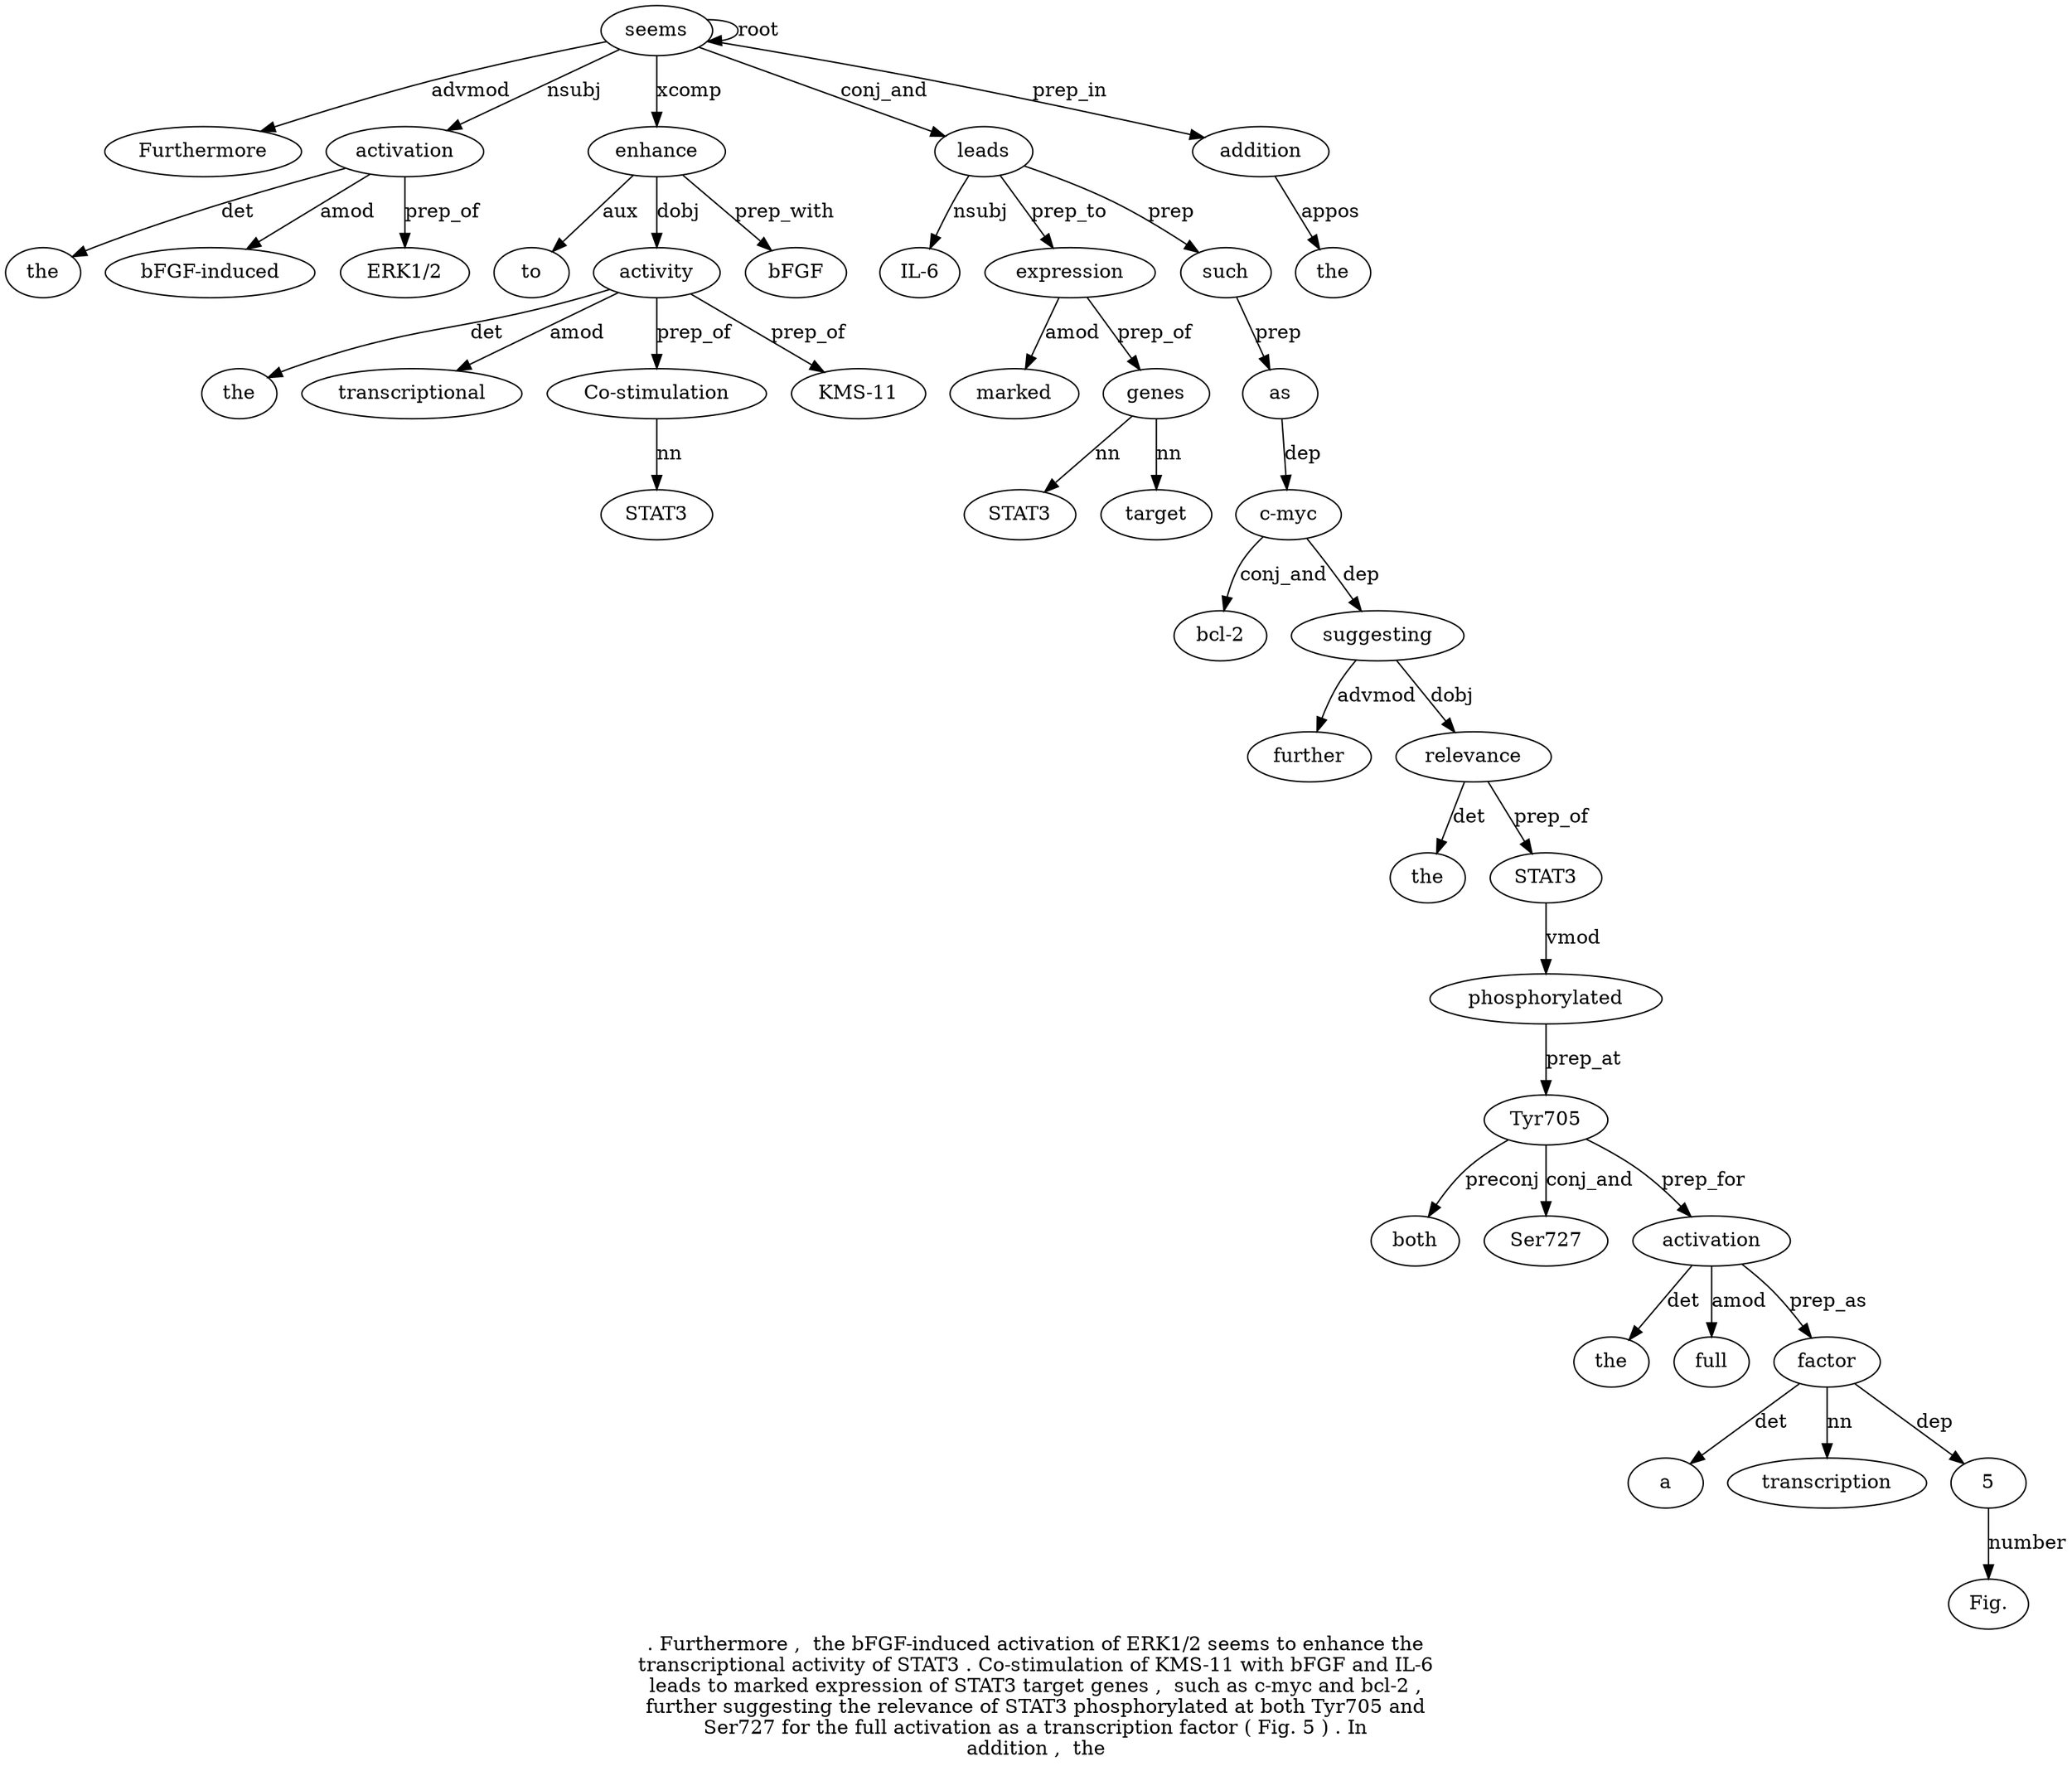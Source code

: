 digraph ". Furthermore ,  the bFGF-induced activation of ERK1/2 seems to enhance the transcriptional activity of STAT3 . Co-stimulation of KMS-11 with bFGF and IL-6 leads to marked expression of STAT3 target genes ,  such as c-myc and bcl-2 ,  further suggesting the relevance of STAT3 phosphorylated at both Tyr705 and Ser727 for the full activation as a transcription factor ( Fig. 5 ) . In addition ,  the" {
label=". Furthermore ,  the bFGF-induced activation of ERK1/2 seems to enhance the
transcriptional activity of STAT3 . Co-stimulation of KMS-11 with bFGF and IL-6
leads to marked expression of STAT3 target genes ,  such as c-myc and bcl-2 ,
further suggesting the relevance of STAT3 phosphorylated at both Tyr705 and
Ser727 for the full activation as a transcription factor ( Fig. 5 ) . In
addition ,  the";
seems9 [style=filled, fillcolor=white, label=seems];
Furthermore2 [style=filled, fillcolor=white, label=Furthermore];
seems9 -> Furthermore2  [label=advmod];
activation6 [style=filled, fillcolor=white, label=activation];
the4 [style=filled, fillcolor=white, label=the];
activation6 -> the4  [label=det];
"bFGF-induced5" [style=filled, fillcolor=white, label="bFGF-induced"];
activation6 -> "bFGF-induced5"  [label=amod];
seems9 -> activation6  [label=nsubj];
"ERK1/28" [style=filled, fillcolor=white, label="ERK1/2"];
activation6 -> "ERK1/28"  [label=prep_of];
seems9 -> seems9  [label=root];
enhance11 [style=filled, fillcolor=white, label=enhance];
to10 [style=filled, fillcolor=white, label=to];
enhance11 -> to10  [label=aux];
seems9 -> enhance11  [label=xcomp];
activity14 [style=filled, fillcolor=white, label=activity];
the12 [style=filled, fillcolor=white, label=the];
activity14 -> the12  [label=det];
transcriptional13 [style=filled, fillcolor=white, label=transcriptional];
activity14 -> transcriptional13  [label=amod];
enhance11 -> activity14  [label=dobj];
"Co-stimulation18" [style=filled, fillcolor=white, label="Co-stimulation"];
STAT316 [style=filled, fillcolor=white, label=STAT3];
"Co-stimulation18" -> STAT316  [label=nn];
activity14 -> "Co-stimulation18"  [label=prep_of];
"KMS-1120" [style=filled, fillcolor=white, label="KMS-11"];
activity14 -> "KMS-1120"  [label=prep_of];
bFGF22 [style=filled, fillcolor=white, label=bFGF];
enhance11 -> bFGF22  [label=prep_with];
leads25 [style=filled, fillcolor=white, label=leads];
"IL-624" [style=filled, fillcolor=white, label="IL-6"];
leads25 -> "IL-624"  [label=nsubj];
seems9 -> leads25  [label=conj_and];
expression28 [style=filled, fillcolor=white, label=expression];
marked27 [style=filled, fillcolor=white, label=marked];
expression28 -> marked27  [label=amod];
leads25 -> expression28  [label=prep_to];
genes32 [style=filled, fillcolor=white, label=genes];
STAT330 [style=filled, fillcolor=white, label=STAT3];
genes32 -> STAT330  [label=nn];
target31 [style=filled, fillcolor=white, label=target];
genes32 -> target31  [label=nn];
expression28 -> genes32  [label=prep_of];
such34 [style=filled, fillcolor=white, label=such];
leads25 -> such34  [label=prep];
as35 [style=filled, fillcolor=white, label=as];
such34 -> as35  [label=prep];
"c-myc36" [style=filled, fillcolor=white, label="c-myc"];
as35 -> "c-myc36"  [label=dep];
"bcl-238" [style=filled, fillcolor=white, label="bcl-2"];
"c-myc36" -> "bcl-238"  [label=conj_and];
suggesting41 [style=filled, fillcolor=white, label=suggesting];
further40 [style=filled, fillcolor=white, label=further];
suggesting41 -> further40  [label=advmod];
"c-myc36" -> suggesting41  [label=dep];
relevance43 [style=filled, fillcolor=white, label=relevance];
the42 [style=filled, fillcolor=white, label=the];
relevance43 -> the42  [label=det];
suggesting41 -> relevance43  [label=dobj];
STAT345 [style=filled, fillcolor=white, label=STAT3];
relevance43 -> STAT345  [label=prep_of];
phosphorylated46 [style=filled, fillcolor=white, label=phosphorylated];
STAT345 -> phosphorylated46  [label=vmod];
Tyr70549 [style=filled, fillcolor=white, label=Tyr705];
both48 [style=filled, fillcolor=white, label=both];
Tyr70549 -> both48  [label=preconj];
phosphorylated46 -> Tyr70549  [label=prep_at];
Ser72751 [style=filled, fillcolor=white, label=Ser727];
Tyr70549 -> Ser72751  [label=conj_and];
activation55 [style=filled, fillcolor=white, label=activation];
the53 [style=filled, fillcolor=white, label=the];
activation55 -> the53  [label=det];
full54 [style=filled, fillcolor=white, label=full];
activation55 -> full54  [label=amod];
Tyr70549 -> activation55  [label=prep_for];
factor59 [style=filled, fillcolor=white, label=factor];
a57 [style=filled, fillcolor=white, label=a];
factor59 -> a57  [label=det];
transcription58 [style=filled, fillcolor=white, label=transcription];
factor59 -> transcription58  [label=nn];
activation55 -> factor59  [label=prep_as];
562 [style=filled, fillcolor=white, label=5];
"Fig.61" [style=filled, fillcolor=white, label="Fig."];
562 -> "Fig.61"  [label=number];
factor59 -> 562  [label=dep];
addition66 [style=filled, fillcolor=white, label=addition];
seems9 -> addition66  [label=prep_in];
the68 [style=filled, fillcolor=white, label=the];
addition66 -> the68  [label=appos];
}
